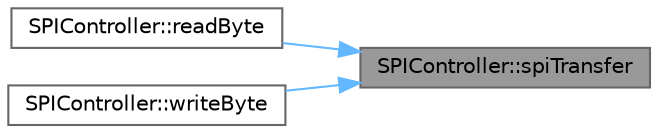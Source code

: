 digraph "SPIController::spiTransfer"
{
 // LATEX_PDF_SIZE
  bgcolor="transparent";
  edge [fontname=Helvetica,fontsize=10,labelfontname=Helvetica,labelfontsize=10];
  node [fontname=Helvetica,fontsize=10,shape=box,height=0.2,width=0.4];
  rankdir="RL";
  Node1 [id="Node000001",label="SPIController::spiTransfer",height=0.2,width=0.4,color="gray40", fillcolor="grey60", style="filled", fontcolor="black",tooltip="Transfer data over SPI."];
  Node1 -> Node2 [id="edge1_Node000001_Node000002",dir="back",color="steelblue1",style="solid",tooltip=" "];
  Node2 [id="Node000002",label="SPIController::readByte",height=0.2,width=0.4,color="grey40", fillcolor="white", style="filled",URL="$classSPIController.html#a70f7265dd25bee96bec83b8523783af4",tooltip="Read a byte from the SPI device."];
  Node1 -> Node3 [id="edge2_Node000001_Node000003",dir="back",color="steelblue1",style="solid",tooltip=" "];
  Node3 [id="Node000003",label="SPIController::writeByte",height=0.2,width=0.4,color="grey40", fillcolor="white", style="filled",URL="$classSPIController.html#aa7f5558d2491039a4f7f7024ca6f56f9",tooltip="Write a byte to the SPI device."];
}
